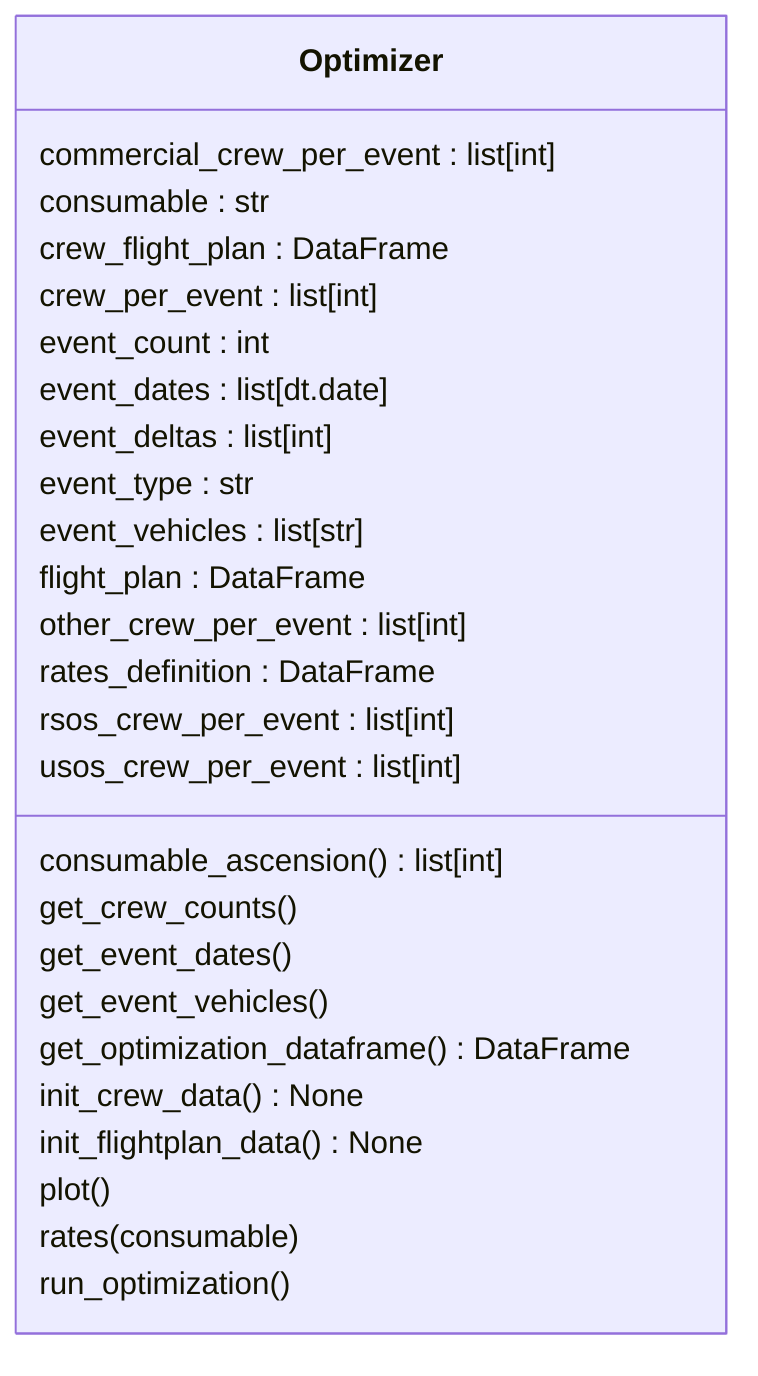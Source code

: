 classDiagram
  class Optimizer {
    commercial_crew_per_event : list[int]
    consumable : str
    crew_flight_plan : DataFrame
    crew_per_event : list[int]
    event_count : int
    event_dates : list[dt.date]
    event_deltas : list[int]
    event_type : str
    event_vehicles : list[str]
    flight_plan : DataFrame
    other_crew_per_event : list[int]
    rates_definition : DataFrame
    rsos_crew_per_event : list[int]
    usos_crew_per_event : list[int]
    consumable_ascension() list[int]
    get_crew_counts()
    get_event_dates()
    get_event_vehicles()
    get_optimization_dataframe() DataFrame
    init_crew_data() None
    init_flightplan_data() None
    plot()
    rates(consumable)
    run_optimization()
  }